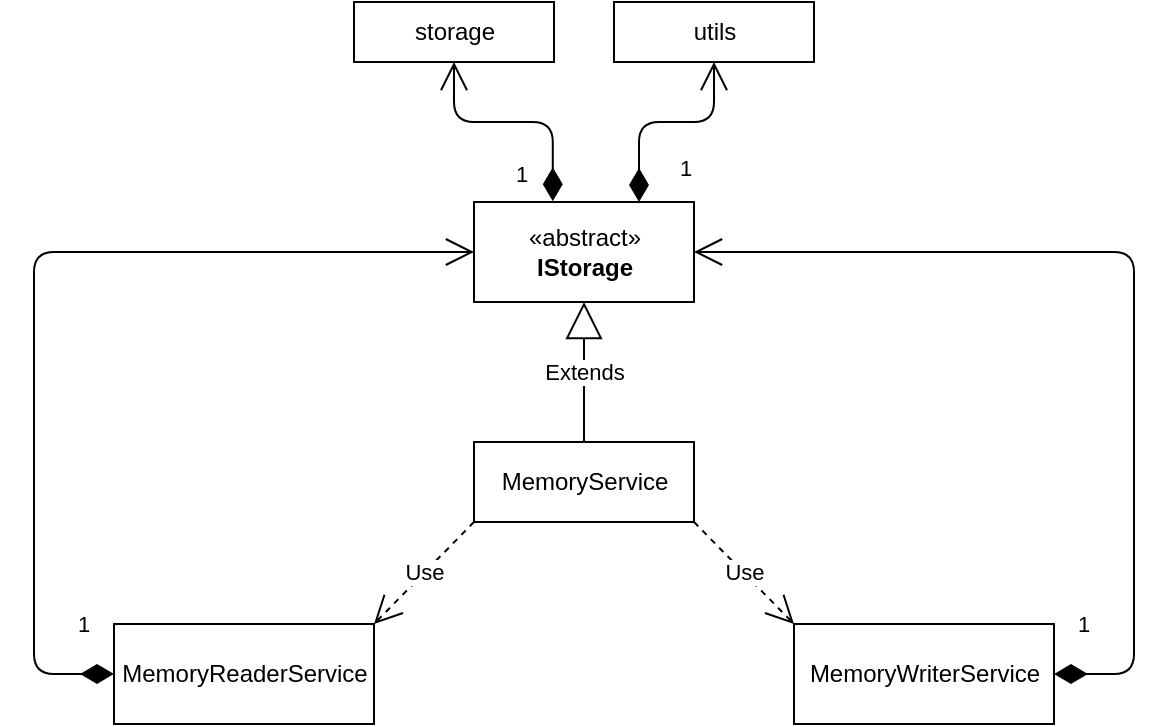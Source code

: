 <mxfile>
    <diagram id="2gG1aso1CCN3E3-dKBOI" name="Page-1">
        <mxGraphModel dx="734" dy="449" grid="1" gridSize="10" guides="1" tooltips="1" connect="1" arrows="1" fold="1" page="1" pageScale="1" pageWidth="850" pageHeight="1100" math="0" shadow="0">
            <root>
                <mxCell id="0"/>
                <mxCell id="1" parent="0"/>
                <mxCell id="6" value="MemoryService" style="html=1;" parent="1" vertex="1">
                    <mxGeometry x="360" y="230" width="110" height="40" as="geometry"/>
                </mxCell>
                <mxCell id="7" value="MemoryReaderService" style="html=1;" parent="1" vertex="1">
                    <mxGeometry x="180" y="321" width="130" height="50" as="geometry"/>
                </mxCell>
                <mxCell id="8" value="MemoryWriterService" style="html=1;" parent="1" vertex="1">
                    <mxGeometry x="520" y="321" width="130" height="50" as="geometry"/>
                </mxCell>
                <mxCell id="10" value="1" style="endArrow=open;html=1;endSize=12;startArrow=diamondThin;startSize=14;startFill=1;edgeStyle=orthogonalEdgeStyle;align=left;verticalAlign=bottom;exitX=1;exitY=0.5;exitDx=0;exitDy=0;entryX=1;entryY=0.5;entryDx=0;entryDy=0;" parent="1" source="8" target="11" edge="1">
                    <mxGeometry x="-0.958" y="16" relative="1" as="geometry">
                        <mxPoint x="360" y="221" as="sourcePoint"/>
                        <mxPoint x="470" y="250" as="targetPoint"/>
                        <Array as="points">
                            <mxPoint x="690" y="346"/>
                            <mxPoint x="690" y="135"/>
                        </Array>
                        <mxPoint as="offset"/>
                    </mxGeometry>
                </mxCell>
                <mxCell id="11" value="«abstract»&lt;br&gt;&lt;b&gt;IStorage&lt;/b&gt;" style="html=1;" parent="1" vertex="1">
                    <mxGeometry x="360" y="110" width="110" height="50" as="geometry"/>
                </mxCell>
                <mxCell id="20" value="1" style="endArrow=open;html=1;endSize=12;startArrow=diamondThin;startSize=14;startFill=1;edgeStyle=orthogonalEdgeStyle;align=left;verticalAlign=bottom;exitX=0;exitY=0.5;exitDx=0;exitDy=0;entryX=0;entryY=0.5;entryDx=0;entryDy=0;" parent="1" source="7" target="11" edge="1">
                    <mxGeometry x="-0.913" y="-16" relative="1" as="geometry">
                        <mxPoint x="630" y="326" as="sourcePoint"/>
                        <mxPoint x="360" y="130" as="targetPoint"/>
                        <Array as="points">
                            <mxPoint x="140" y="346"/>
                            <mxPoint x="140" y="135"/>
                        </Array>
                        <mxPoint as="offset"/>
                    </mxGeometry>
                </mxCell>
                <mxCell id="21" value="Use" style="endArrow=open;endSize=12;dashed=1;html=1;entryX=1;entryY=0;entryDx=0;entryDy=0;exitX=0;exitY=1;exitDx=0;exitDy=0;" parent="1" source="6" target="7" edge="1">
                    <mxGeometry width="160" relative="1" as="geometry">
                        <mxPoint x="310" y="325" as="sourcePoint"/>
                        <mxPoint x="380" y="325" as="targetPoint"/>
                    </mxGeometry>
                </mxCell>
                <mxCell id="22" value="Use" style="endArrow=open;endSize=12;dashed=1;html=1;entryX=0;entryY=0;entryDx=0;entryDy=0;exitX=1;exitY=1;exitDx=0;exitDy=0;" parent="1" source="6" target="8" edge="1">
                    <mxGeometry width="160" relative="1" as="geometry">
                        <mxPoint x="370" y="140" as="sourcePoint"/>
                        <mxPoint x="250" y="331" as="targetPoint"/>
                    </mxGeometry>
                </mxCell>
                <mxCell id="23" value="Extends" style="endArrow=block;endSize=16;endFill=0;html=1;entryX=0.5;entryY=1;entryDx=0;entryDy=0;exitX=0.5;exitY=0;exitDx=0;exitDy=0;" edge="1" parent="1" source="6" target="11">
                    <mxGeometry width="160" relative="1" as="geometry">
                        <mxPoint x="230" y="210" as="sourcePoint"/>
                        <mxPoint x="390" y="210" as="targetPoint"/>
                    </mxGeometry>
                </mxCell>
                <mxCell id="24" value="storage" style="html=1;" vertex="1" parent="1">
                    <mxGeometry x="300" y="10" width="100" height="30" as="geometry"/>
                </mxCell>
                <mxCell id="25" value="utils" style="html=1;" vertex="1" parent="1">
                    <mxGeometry x="430" y="10" width="100" height="30" as="geometry"/>
                </mxCell>
                <mxCell id="26" value="1" style="endArrow=open;html=1;endSize=12;startArrow=diamondThin;startSize=14;startFill=1;edgeStyle=orthogonalEdgeStyle;align=left;verticalAlign=bottom;exitX=0.75;exitY=0;exitDx=0;exitDy=0;entryX=0.5;entryY=1;entryDx=0;entryDy=0;" edge="1" parent="1" source="11" target="25">
                    <mxGeometry x="-0.843" y="-17" relative="1" as="geometry">
                        <mxPoint x="190" y="356" as="sourcePoint"/>
                        <mxPoint x="370" y="260" as="targetPoint"/>
                        <Array as="points">
                            <mxPoint x="443" y="70"/>
                            <mxPoint x="480" y="70"/>
                        </Array>
                        <mxPoint x="1" as="offset"/>
                    </mxGeometry>
                </mxCell>
                <mxCell id="27" value="1" style="endArrow=open;html=1;endSize=12;startArrow=diamondThin;startSize=14;startFill=1;edgeStyle=orthogonalEdgeStyle;align=left;verticalAlign=bottom;entryX=0.5;entryY=1;entryDx=0;entryDy=0;exitX=0.358;exitY=-0.007;exitDx=0;exitDy=0;exitPerimeter=0;" edge="1" parent="1" source="11" target="24">
                    <mxGeometry x="-0.926" y="20" relative="1" as="geometry">
                        <mxPoint x="400" y="105" as="sourcePoint"/>
                        <mxPoint x="550" y="195" as="targetPoint"/>
                        <Array as="points">
                            <mxPoint x="399" y="70"/>
                            <mxPoint x="350" y="70"/>
                        </Array>
                        <mxPoint as="offset"/>
                    </mxGeometry>
                </mxCell>
            </root>
        </mxGraphModel>
    </diagram>
</mxfile>